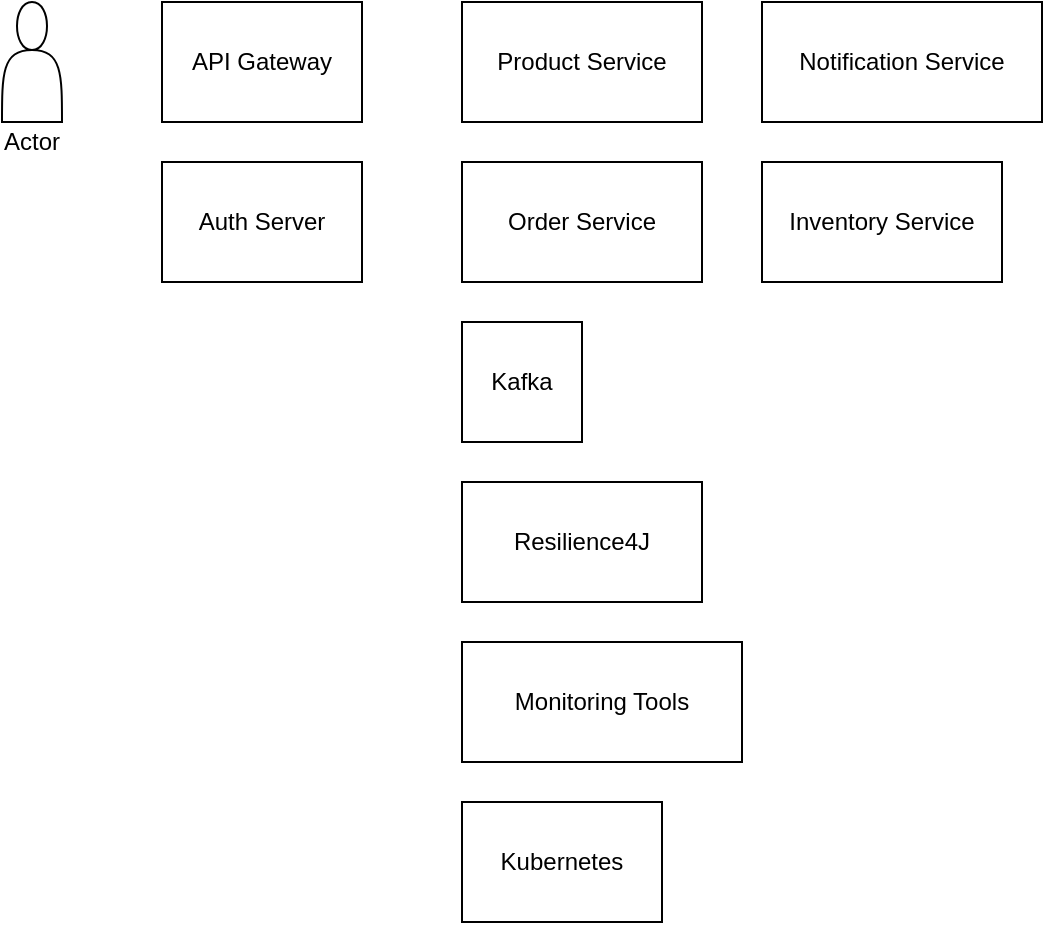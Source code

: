 <mxfile>
  <diagram name="Page-1">
    <mxGraphModel dx="1460" dy="820" grid="1" gridSize="10" guides="1" tooltips="1" connect="1" arrows="1" fold="1" page="1" pageScale="1" pageWidth="827" pageHeight="1169" math="0" shadow="0">
      <root>
        <mxCell id="0" />
        <mxCell id="1" parent="0" />
        <mxCell id="2" value="" style="shape=actor;whiteSpace=wrap;html=1;" vertex="1" parent="1">
          <mxGeometry x="20" y="20" width="30" height="60" as="geometry" />
        </mxCell>
        <mxCell id="3" value="Actor" style="text;html=1;strokeColor=none;fillColor=none;align=center;verticalAlign=middle;whiteSpace=wrap;rounded=0;" vertex="1" parent="1">
          <mxGeometry x="20" y="80" width="30" height="20" as="geometry" />
        </mxCell>
        <mxCell id="4" value="API Gateway" style="rounded=0;whiteSpace=wrap;html=1;" vertex="1" parent="1">
          <mxGeometry x="100" y="20" width="100" height="60" as="geometry" />
        </mxCell>
        <mxCell id="5" value="Auth Server" style="rounded=0;whiteSpace=wrap;html=1;" vertex="1" parent="1">
          <mxGeometry x="100" y="100" width="100" height="60" as="geometry" />
        </mxCell>
        <mxCell id="6" value="Product Service" style="rounded=0;whiteSpace=wrap;html=1;" vertex="1" parent="1">
          <mxGeometry x="250" y="20" width="120" height="60" as="geometry" />
        </mxCell>
        <mxCell id="7" value="Order Service" style="rounded=0;whiteSpace=wrap;html=1;" vertex="1" parent="1">
          <mxGeometry x="250" y="100" width="120" height="60" as="geometry" />
        </mxCell>
        <mxCell id="8" value="Notification Service" style="rounded=0;whiteSpace=wrap;html=1;" vertex="1" parent="1">
          <mxGeometry x="400" y="20" width="140" height="60" as="geometry" />
        </mxCell>
        <mxCell id="9" value="Inventory Service" style="rounded=0;whiteSpace=wrap;html=1;" vertex="1" parent="1">
          <mxGeometry x="400" y="100" width="120" height="60" as="geometry" />
        </mxCell>
        <mxCell id="10" value="Kafka" style="rounded=0;whiteSpace=wrap;html=1;" vertex="1" parent="1">
          <mxGeometry x="250" y="180" width="60" height="60" as="geometry" />
        </mxCell>
        <mxCell id="11" value="Resilience4J" style="rounded=0;whiteSpace=wrap;html=1;" vertex="1" parent="1">
          <mxGeometry x="250" y="260" width="120" height="60" as="geometry" />
        </mxCell>
        <mxCell id="12" value="Monitoring Tools" style="rounded=0;whiteSpace=wrap;html=1;" vertex="1" parent="1">
          <mxGeometry x="250" y="340" width="140" height="60" as="geometry" />
        </mxCell>
        <mxCell id="13" value="Kubernetes" style="rounded=0;whiteSpace=wrap;html=1;" vertex="1" parent="1">
          <mxGeometry x="250" y="420" width="100" height="60" as="geometry" />
        </mxCell>
      </root>
    </mxGraphModel>
  </diagram>
</mxfile>
